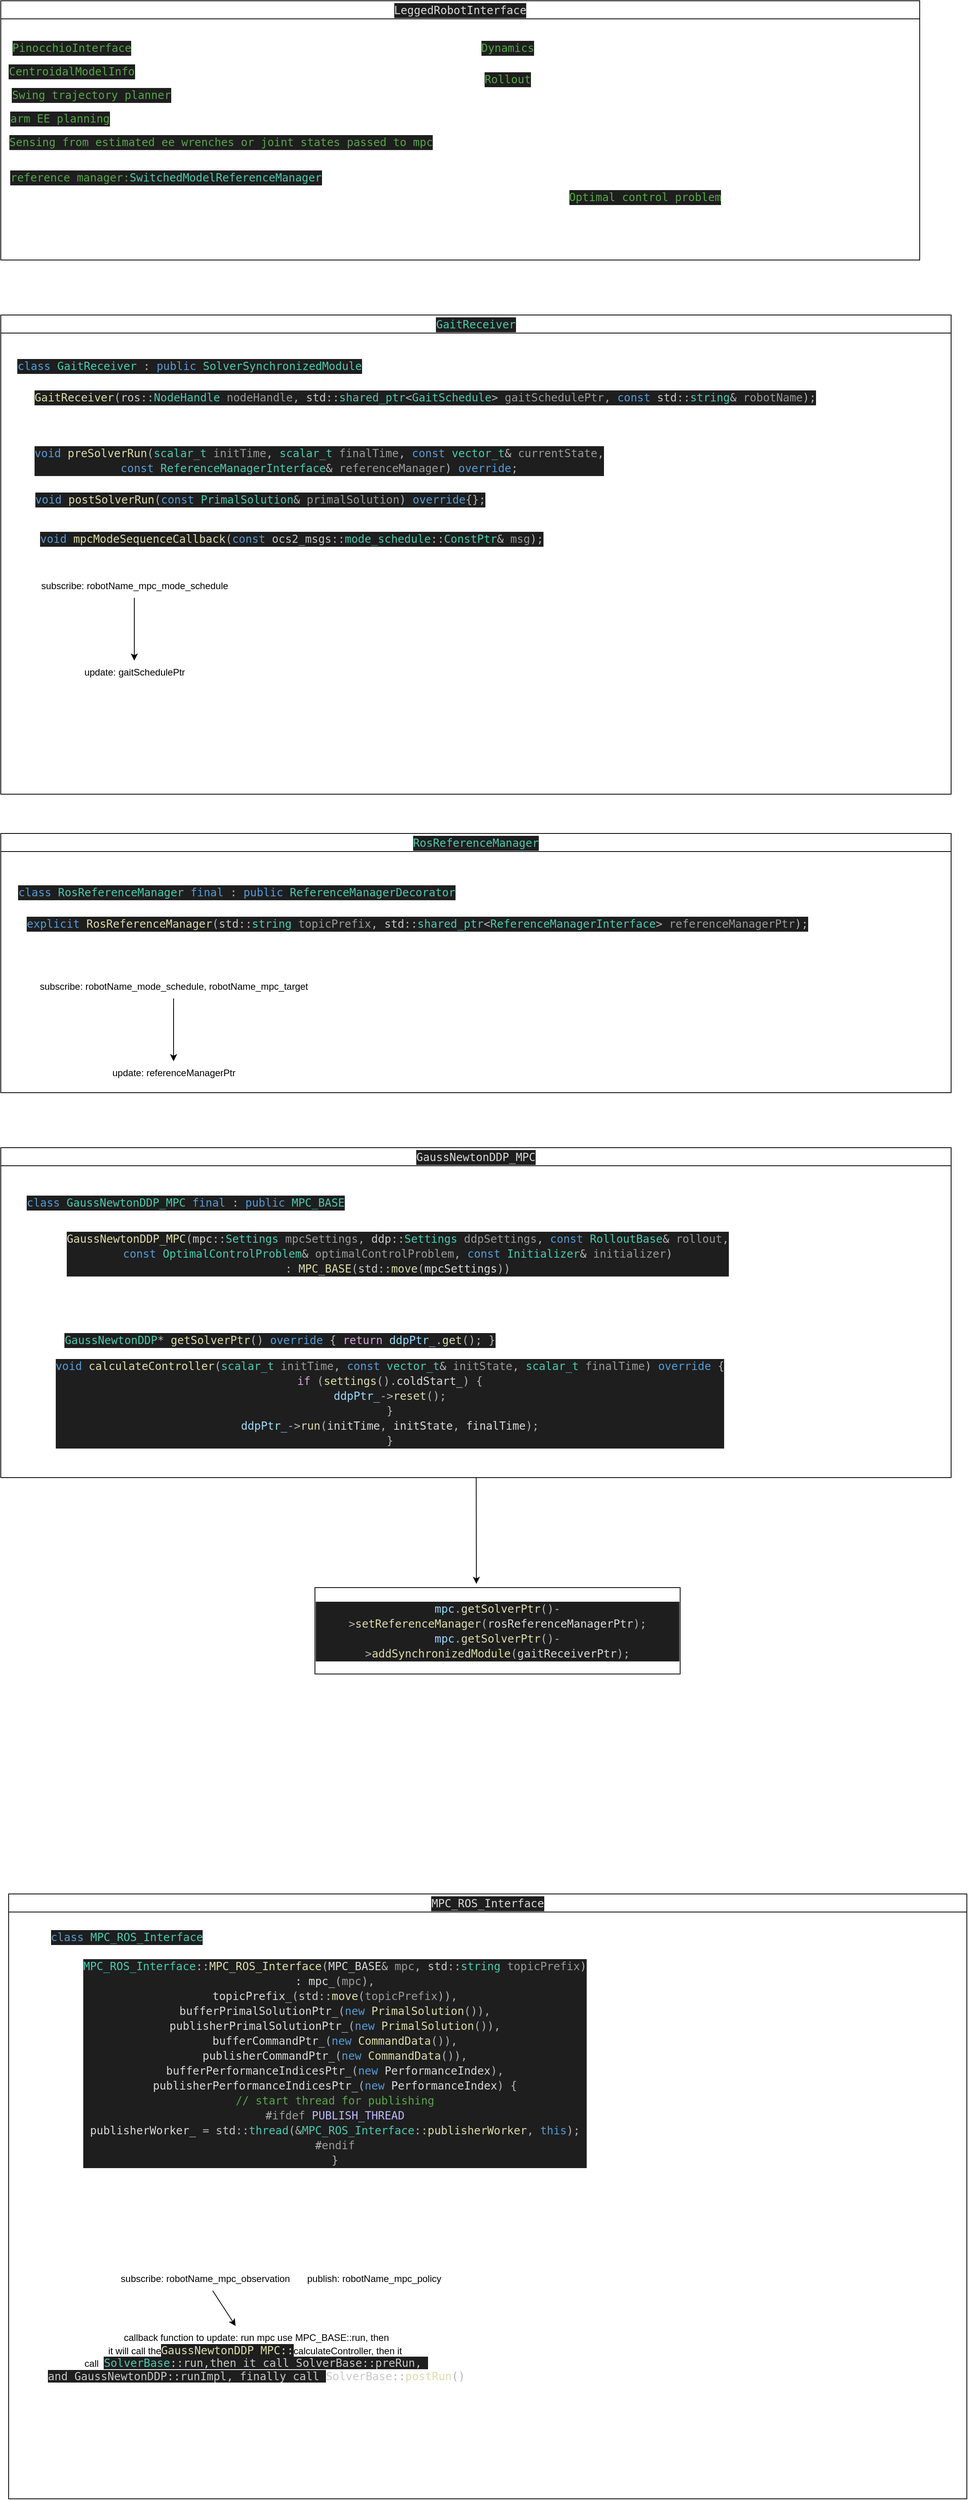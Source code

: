 <mxfile>
    <diagram id="Jr2po6oYOdZxztfIEDCP" name="Page-1">
        <mxGraphModel dx="1822" dy="617" grid="1" gridSize="10" guides="1" tooltips="1" connect="1" arrows="1" fold="1" page="1" pageScale="1" pageWidth="850" pageHeight="1100" math="0" shadow="0">
            <root>
                <mxCell id="0"/>
                <mxCell id="1" parent="0"/>
                <mxCell id="23" value="&lt;div style=&quot;color: rgb(218, 218, 218); background-color: rgb(30, 30, 30); font-family: &amp;quot;Droid Sans Mono&amp;quot;, &amp;quot;monospace&amp;quot;, monospace; font-weight: normal; font-size: 14px; line-height: 19px;&quot;&gt;LeggedRobotInterface&lt;/div&gt;" style="swimlane;whiteSpace=wrap;html=1;" vertex="1" parent="1">
                    <mxGeometry x="-630" y="150" width="1170" height="330" as="geometry"/>
                </mxCell>
                <mxCell id="24" value="&lt;div style=&quot;color: rgb(218, 218, 218); background-color: rgb(30, 30, 30); font-family: &amp;quot;Droid Sans Mono&amp;quot;, &amp;quot;monospace&amp;quot;, monospace; font-size: 14px; line-height: 19px;&quot;&gt;&lt;span style=&quot;color: #57a64a;&quot;&gt;PinocchioInterface&lt;/span&gt;&lt;/div&gt;" style="text;html=1;align=center;verticalAlign=middle;resizable=0;points=[];autosize=1;strokeColor=none;fillColor=none;" vertex="1" parent="23">
                    <mxGeometry y="45" width="180" height="30" as="geometry"/>
                </mxCell>
                <mxCell id="26" value="&lt;div style=&quot;color: rgb(218, 218, 218); background-color: rgb(30, 30, 30); font-family: &amp;quot;Droid Sans Mono&amp;quot;, &amp;quot;monospace&amp;quot;, monospace; font-size: 14px; line-height: 19px;&quot;&gt;&lt;span style=&quot;color: #57a64a;&quot;&gt;CentroidalModelInfo&lt;/span&gt;&lt;/div&gt;" style="text;html=1;align=center;verticalAlign=middle;resizable=0;points=[];autosize=1;strokeColor=none;fillColor=none;" vertex="1" parent="23">
                    <mxGeometry y="75" width="180" height="30" as="geometry"/>
                </mxCell>
                <mxCell id="27" value="&lt;div style=&quot;color: rgb(218, 218, 218); background-color: rgb(30, 30, 30); font-family: &amp;quot;Droid Sans Mono&amp;quot;, &amp;quot;monospace&amp;quot;, monospace; font-size: 14px; line-height: 19px;&quot;&gt;&lt;span style=&quot;color: #57a64a;&quot;&gt;Swing trajectory planner&lt;/span&gt;&lt;/div&gt;" style="text;html=1;align=center;verticalAlign=middle;resizable=0;points=[];autosize=1;strokeColor=none;fillColor=none;" vertex="1" parent="23">
                    <mxGeometry y="105" width="230" height="30" as="geometry"/>
                </mxCell>
                <mxCell id="28" value="&lt;div style=&quot;color: rgb(218, 218, 218); background-color: rgb(30, 30, 30); font-family: &amp;quot;Droid Sans Mono&amp;quot;, &amp;quot;monospace&amp;quot;, monospace; font-size: 14px; line-height: 19px;&quot;&gt;&lt;span style=&quot;color: #57a64a;&quot;&gt;arm EE planning&lt;/span&gt;&lt;/div&gt;" style="text;html=1;align=center;verticalAlign=middle;resizable=0;points=[];autosize=1;strokeColor=none;fillColor=none;" vertex="1" parent="23">
                    <mxGeometry y="135" width="150" height="30" as="geometry"/>
                </mxCell>
                <mxCell id="29" value="&lt;div style=&quot;color: rgb(218, 218, 218); background-color: rgb(30, 30, 30); font-family: &amp;quot;Droid Sans Mono&amp;quot;, &amp;quot;monospace&amp;quot;, monospace; font-size: 14px; line-height: 19px;&quot;&gt;&lt;span style=&quot;color: #57a64a;&quot;&gt;Sensing from estimated ee wrenches or joint states passed to mpc&lt;/span&gt;&lt;/div&gt;" style="text;html=1;align=center;verticalAlign=middle;resizable=0;points=[];autosize=1;strokeColor=none;fillColor=none;" vertex="1" parent="23">
                    <mxGeometry y="165" width="560" height="30" as="geometry"/>
                </mxCell>
                <mxCell id="30" value="&lt;div style=&quot;color: rgb(218, 218, 218); background-color: rgb(30, 30, 30); font-family: &amp;quot;Droid Sans Mono&amp;quot;, &amp;quot;monospace&amp;quot;, monospace; font-size: 14px; line-height: 19px;&quot;&gt;&lt;span style=&quot;color: #57a64a;&quot;&gt;reference manager:&lt;/span&gt;&lt;span style=&quot;color: rgb(78, 201, 176);&quot;&gt;SwitchedModelReferenceManager&lt;/span&gt;&lt;/div&gt;" style="text;html=1;align=center;verticalAlign=middle;resizable=0;points=[];autosize=1;strokeColor=none;fillColor=none;" vertex="1" parent="23">
                    <mxGeometry y="210" width="420" height="30" as="geometry"/>
                </mxCell>
                <mxCell id="32" value="&lt;div style=&quot;color: rgb(218, 218, 218); background-color: rgb(30, 30, 30); font-family: &amp;quot;Droid Sans Mono&amp;quot;, &amp;quot;monospace&amp;quot;, monospace; font-size: 14px; line-height: 19px;&quot;&gt;&lt;span style=&quot;color: #57a64a;&quot;&gt;Dynamics&lt;/span&gt;&lt;/div&gt;" style="text;html=1;align=center;verticalAlign=middle;resizable=0;points=[];autosize=1;strokeColor=none;fillColor=none;" vertex="1" parent="23">
                    <mxGeometry x="600" y="45" width="90" height="30" as="geometry"/>
                </mxCell>
                <mxCell id="34" value="&lt;div style=&quot;color: rgb(218, 218, 218); background-color: rgb(30, 30, 30); font-family: &amp;quot;Droid Sans Mono&amp;quot;, &amp;quot;monospace&amp;quot;, monospace; font-size: 14px; line-height: 19px;&quot;&gt;&lt;span style=&quot;color: #57a64a;&quot;&gt;Rollout&lt;/span&gt;&lt;/div&gt;" style="text;html=1;align=center;verticalAlign=middle;resizable=0;points=[];autosize=1;strokeColor=none;fillColor=none;" vertex="1" parent="23">
                    <mxGeometry x="605" y="85" width="80" height="30" as="geometry"/>
                </mxCell>
                <mxCell id="31" value="&lt;div style=&quot;color: rgb(218, 218, 218); background-color: rgb(30, 30, 30); font-family: &amp;quot;Droid Sans Mono&amp;quot;, &amp;quot;monospace&amp;quot;, monospace; font-size: 14px; line-height: 19px;&quot;&gt;&lt;span style=&quot;color: #57a64a;&quot;&gt;Optimal control problem&lt;/span&gt;&lt;/div&gt;" style="text;html=1;align=center;verticalAlign=middle;resizable=0;points=[];autosize=1;strokeColor=none;fillColor=none;" vertex="1" parent="1">
                    <mxGeometry x="80" y="385" width="220" height="30" as="geometry"/>
                </mxCell>
                <mxCell id="35" value="&lt;div style=&quot;color: rgb(218, 218, 218); background-color: rgb(30, 30, 30); font-family: &amp;quot;Droid Sans Mono&amp;quot;, &amp;quot;monospace&amp;quot;, monospace; font-weight: normal; font-size: 14px; line-height: 19px;&quot;&gt;&lt;span style=&quot;color: #4ec9b0;&quot;&gt;GaitReceiver&lt;/span&gt;&lt;/div&gt;" style="swimlane;whiteSpace=wrap;html=1;" vertex="1" parent="1">
                    <mxGeometry x="-630" y="550" width="1210" height="610" as="geometry"/>
                </mxCell>
                <mxCell id="36" value="&lt;div style=&quot;color: rgb(218, 218, 218); background-color: rgb(30, 30, 30); font-family: &amp;quot;Droid Sans Mono&amp;quot;, &amp;quot;monospace&amp;quot;, monospace; font-size: 14px; line-height: 19px;&quot;&gt;&lt;span style=&quot;color: #569cd6;&quot;&gt;class&lt;/span&gt; &lt;span style=&quot;color: #4ec9b0;&quot;&gt;GaitReceiver&lt;/span&gt; &lt;span style=&quot;color: #b4b4b4;&quot;&gt;:&lt;/span&gt; &lt;span style=&quot;color: #569cd6;&quot;&gt;public&lt;/span&gt; &lt;span style=&quot;color: #4ec9b0;&quot;&gt;SolverSynchronizedModule&lt;/span&gt;&lt;/div&gt;" style="text;html=1;align=center;verticalAlign=middle;resizable=0;points=[];autosize=1;strokeColor=none;fillColor=none;" vertex="1" parent="35">
                    <mxGeometry x="10" y="50" width="460" height="30" as="geometry"/>
                </mxCell>
                <mxCell id="37" value="&lt;div style=&quot;color: rgb(218, 218, 218); background-color: rgb(30, 30, 30); font-family: &amp;quot;Droid Sans Mono&amp;quot;, &amp;quot;monospace&amp;quot;, monospace; font-size: 14px; line-height: 19px;&quot;&gt;&lt;div&gt;&lt;span style=&quot;color: #569cd6;&quot;&gt;void&lt;/span&gt; &lt;span style=&quot;color: #dcdcaa;&quot;&gt;preSolverRun&lt;/span&gt;&lt;span style=&quot;color: #b4b4b4;&quot;&gt;(&lt;/span&gt;&lt;span style=&quot;color: #4ec9b0;&quot;&gt;scalar_t&lt;/span&gt; &lt;span style=&quot;color: #9a9a9a;&quot;&gt;initTime&lt;/span&gt;&lt;span style=&quot;color: #b4b4b4;&quot;&gt;,&lt;/span&gt; &lt;span style=&quot;color: #4ec9b0;&quot;&gt;scalar_t&lt;/span&gt; &lt;span style=&quot;color: #9a9a9a;&quot;&gt;finalTime&lt;/span&gt;&lt;span style=&quot;color: #b4b4b4;&quot;&gt;,&lt;/span&gt; &lt;span style=&quot;color: #569cd6;&quot;&gt;const&lt;/span&gt; &lt;span style=&quot;color: #4ec9b0;&quot;&gt;vector_t&lt;/span&gt;&lt;span style=&quot;color: #b4b4b4;&quot;&gt;&amp;amp;&lt;/span&gt; &lt;span style=&quot;color: #9a9a9a;&quot;&gt;currentState&lt;/span&gt;&lt;span style=&quot;color: #b4b4b4;&quot;&gt;,&lt;/span&gt;&lt;/div&gt;&lt;div&gt;                    &lt;span style=&quot;color: #569cd6;&quot;&gt;const&lt;/span&gt; &lt;span style=&quot;color: #4ec9b0;&quot;&gt;ReferenceManagerInterface&lt;/span&gt;&lt;span style=&quot;color: #b4b4b4;&quot;&gt;&amp;amp;&lt;/span&gt; &lt;span style=&quot;color: #9a9a9a;&quot;&gt;referenceManager&lt;/span&gt;&lt;span style=&quot;color: #b4b4b4;&quot;&gt;)&lt;/span&gt; &lt;span style=&quot;color: #569cd6;&quot;&gt;override&lt;/span&gt;&lt;span style=&quot;color: #b4b4b4;&quot;&gt;;&lt;/span&gt;&lt;/div&gt;&lt;/div&gt;" style="text;html=1;align=center;verticalAlign=middle;resizable=0;points=[];autosize=1;strokeColor=none;fillColor=none;" vertex="1" parent="35">
                    <mxGeometry x="30" y="160" width="750" height="50" as="geometry"/>
                </mxCell>
                <mxCell id="38" value="&lt;div style=&quot;color: rgb(218, 218, 218); background-color: rgb(30, 30, 30); font-family: &amp;quot;Droid Sans Mono&amp;quot;, &amp;quot;monospace&amp;quot;, monospace; font-size: 14px; line-height: 19px;&quot;&gt;&lt;span style=&quot;color: #569cd6;&quot;&gt;void&lt;/span&gt; &lt;span style=&quot;color: #dcdcaa;&quot;&gt;postSolverRun&lt;/span&gt;&lt;span style=&quot;color: #b4b4b4;&quot;&gt;(&lt;/span&gt;&lt;span style=&quot;color: #569cd6;&quot;&gt;const&lt;/span&gt; &lt;span style=&quot;color: #4ec9b0;&quot;&gt;PrimalSolution&lt;/span&gt;&lt;span style=&quot;color: #b4b4b4;&quot;&gt;&amp;amp;&lt;/span&gt; &lt;span style=&quot;color: #9a9a9a;&quot;&gt;primalSolution&lt;/span&gt;&lt;span style=&quot;color: #b4b4b4;&quot;&gt;)&lt;/span&gt; &lt;span style=&quot;color: #569cd6;&quot;&gt;override&lt;/span&gt;&lt;span style=&quot;color: #b4b4b4;&quot;&gt;{};&lt;/span&gt;&lt;/div&gt;" style="text;html=1;align=center;verticalAlign=middle;resizable=0;points=[];autosize=1;strokeColor=none;fillColor=none;" vertex="1" parent="35">
                    <mxGeometry x="30" y="220" width="600" height="30" as="geometry"/>
                </mxCell>
                <mxCell id="39" value="&lt;div style=&quot;color: rgb(218, 218, 218); background-color: rgb(30, 30, 30); font-family: &amp;quot;Droid Sans Mono&amp;quot;, &amp;quot;monospace&amp;quot;, monospace; font-size: 14px; line-height: 19px;&quot;&gt;  &lt;span style=&quot;color: #dcdcaa;&quot;&gt;GaitReceiver&lt;/span&gt;&lt;span style=&quot;color: #b4b4b4;&quot;&gt;(&lt;/span&gt;&lt;span style=&quot;color: #c8c8c8;&quot;&gt;ros&lt;/span&gt;&lt;span style=&quot;color: #b4b4b4;&quot;&gt;::&lt;/span&gt;&lt;span style=&quot;color: #4ec9b0;&quot;&gt;NodeHandle&lt;/span&gt; &lt;span style=&quot;color: #9a9a9a;&quot;&gt;nodeHandle&lt;/span&gt;&lt;span style=&quot;color: #b4b4b4;&quot;&gt;,&lt;/span&gt; &lt;span style=&quot;color: #c8c8c8;&quot;&gt;std&lt;/span&gt;&lt;span style=&quot;color: #b4b4b4;&quot;&gt;::&lt;/span&gt;&lt;span style=&quot;color: #4ec9b0;&quot;&gt;shared_ptr&lt;/span&gt;&lt;span style=&quot;color: #b4b4b4;&quot;&gt;&amp;lt;&lt;/span&gt;&lt;span style=&quot;color: #4ec9b0;&quot;&gt;GaitSchedule&lt;/span&gt;&lt;span style=&quot;color: #b4b4b4;&quot;&gt;&amp;gt;&lt;/span&gt; &lt;span style=&quot;color: #9a9a9a;&quot;&gt;gaitSchedulePtr&lt;/span&gt;&lt;span style=&quot;color: #b4b4b4;&quot;&gt;,&lt;/span&gt; &lt;span style=&quot;color: #569cd6;&quot;&gt;const&lt;/span&gt; &lt;span style=&quot;color: #c8c8c8;&quot;&gt;std&lt;/span&gt;&lt;span style=&quot;color: #b4b4b4;&quot;&gt;::&lt;/span&gt;&lt;span style=&quot;color: #4ec9b0;&quot;&gt;string&lt;/span&gt;&lt;span style=&quot;color: #b4b4b4;&quot;&gt;&amp;amp;&lt;/span&gt; &lt;span style=&quot;color: #9a9a9a;&quot;&gt;robotName&lt;/span&gt;&lt;span style=&quot;color: #b4b4b4;&quot;&gt;);&lt;/span&gt;&lt;/div&gt;" style="text;html=1;align=center;verticalAlign=middle;resizable=0;points=[];autosize=1;strokeColor=none;fillColor=none;" vertex="1" parent="35">
                    <mxGeometry x="30" y="90" width="1020" height="30" as="geometry"/>
                </mxCell>
                <mxCell id="40" value="&lt;div style=&quot;color: rgb(218, 218, 218); background-color: rgb(30, 30, 30); font-family: &amp;quot;Droid Sans Mono&amp;quot;, &amp;quot;monospace&amp;quot;, monospace; font-weight: normal; font-size: 14px; line-height: 19px;&quot;&gt;&lt;div&gt;&lt;span style=&quot;color: #569cd6;&quot;&gt;void&lt;/span&gt;&lt;span style=&quot;color: #dadada;&quot;&gt; &lt;/span&gt;&lt;span style=&quot;color: #dcdcaa;&quot;&gt;mpcModeSequenceCallback&lt;/span&gt;&lt;span style=&quot;color: #b4b4b4;&quot;&gt;(&lt;/span&gt;&lt;span style=&quot;color: #569cd6;&quot;&gt;const&lt;/span&gt;&lt;span style=&quot;color: #dadada;&quot;&gt; &lt;/span&gt;&lt;span style=&quot;color: #c8c8c8;&quot;&gt;ocs2_msgs&lt;/span&gt;&lt;span style=&quot;color: #b4b4b4;&quot;&gt;::&lt;/span&gt;&lt;span style=&quot;color: #4ec9b0;&quot;&gt;mode_schedule&lt;/span&gt;&lt;span style=&quot;color: #b4b4b4;&quot;&gt;::&lt;/span&gt;&lt;span style=&quot;color: #4ec9b0;&quot;&gt;ConstPtr&lt;/span&gt;&lt;span style=&quot;color: #b4b4b4;&quot;&gt;&amp;amp;&lt;/span&gt;&lt;span style=&quot;color: #dadada;&quot;&gt; &lt;/span&gt;&lt;span style=&quot;color: #9a9a9a;&quot;&gt;msg&lt;/span&gt;&lt;span style=&quot;color: #b4b4b4;&quot;&gt;);&lt;/span&gt;&lt;/div&gt;&lt;/div&gt;" style="text;html=1;align=center;verticalAlign=middle;resizable=0;points=[];autosize=1;strokeColor=none;fillColor=none;" vertex="1" parent="35">
                    <mxGeometry x="40" y="270" width="660" height="30" as="geometry"/>
                </mxCell>
                <mxCell id="43" value="" style="edgeStyle=none;html=1;" edge="1" parent="35" source="41" target="42">
                    <mxGeometry relative="1" as="geometry"/>
                </mxCell>
                <mxCell id="41" value="subscribe: robotName_mpc_mode_schedule" style="text;html=1;align=center;verticalAlign=middle;resizable=0;points=[];autosize=1;strokeColor=none;fillColor=none;" vertex="1" parent="35">
                    <mxGeometry x="40" y="330" width="260" height="30" as="geometry"/>
                </mxCell>
                <mxCell id="42" value="update: gaitSchedulePtr&lt;br&gt;" style="text;html=1;align=center;verticalAlign=middle;resizable=0;points=[];autosize=1;strokeColor=none;fillColor=none;" vertex="1" parent="35">
                    <mxGeometry x="95" y="440" width="150" height="30" as="geometry"/>
                </mxCell>
                <mxCell id="44" value="&lt;div style=&quot;color: rgb(218, 218, 218); background-color: rgb(30, 30, 30); font-family: &amp;quot;Droid Sans Mono&amp;quot;, &amp;quot;monospace&amp;quot;, monospace; font-weight: normal; font-size: 14px; line-height: 19px;&quot;&gt;&lt;span style=&quot;color: #4ec9b0;&quot;&gt;RosReferenceManager&lt;/span&gt;&lt;/div&gt;" style="swimlane;whiteSpace=wrap;html=1;" vertex="1" parent="1">
                    <mxGeometry x="-630" y="1210" width="1210" height="330" as="geometry"/>
                </mxCell>
                <mxCell id="45" value="&lt;div style=&quot;color: rgb(218, 218, 218); background-color: rgb(30, 30, 30); font-family: &amp;quot;Droid Sans Mono&amp;quot;, &amp;quot;monospace&amp;quot;, monospace; font-size: 14px; line-height: 19px;&quot;&gt;&lt;span style=&quot;color: #569cd6;&quot;&gt;class&lt;/span&gt; &lt;span style=&quot;color: #4ec9b0;&quot;&gt;RosReferenceManager&lt;/span&gt; &lt;span style=&quot;color: #569cd6;&quot;&gt;final&lt;/span&gt; &lt;span style=&quot;color: #b4b4b4;&quot;&gt;:&lt;/span&gt; &lt;span style=&quot;color: #569cd6;&quot;&gt;public&lt;/span&gt; &lt;span style=&quot;color: #4ec9b0;&quot;&gt;ReferenceManagerDecorator&lt;/span&gt;&lt;/div&gt;" style="text;html=1;align=center;verticalAlign=middle;resizable=0;points=[];autosize=1;strokeColor=none;fillColor=none;" vertex="1" parent="44">
                    <mxGeometry x="10" y="60" width="580" height="30" as="geometry"/>
                </mxCell>
                <mxCell id="46" value="&lt;div style=&quot;color: rgb(218, 218, 218); background-color: rgb(30, 30, 30); font-family: &amp;quot;Droid Sans Mono&amp;quot;, &amp;quot;monospace&amp;quot;, monospace; font-size: 14px; line-height: 19px;&quot;&gt;  &lt;span style=&quot;color: #569cd6;&quot;&gt;explicit&lt;/span&gt; &lt;span style=&quot;color: #dcdcaa;&quot;&gt;RosReferenceManager&lt;/span&gt;&lt;span style=&quot;color: #b4b4b4;&quot;&gt;(&lt;/span&gt;&lt;span style=&quot;color: #c8c8c8;&quot;&gt;std&lt;/span&gt;&lt;span style=&quot;color: #b4b4b4;&quot;&gt;::&lt;/span&gt;&lt;span style=&quot;color: #4ec9b0;&quot;&gt;string&lt;/span&gt; &lt;span style=&quot;color: #9a9a9a;&quot;&gt;topicPrefix&lt;/span&gt;&lt;span style=&quot;color: #b4b4b4;&quot;&gt;,&lt;/span&gt; &lt;span style=&quot;color: #c8c8c8;&quot;&gt;std&lt;/span&gt;&lt;span style=&quot;color: #b4b4b4;&quot;&gt;::&lt;/span&gt;&lt;span style=&quot;color: #4ec9b0;&quot;&gt;shared_ptr&lt;/span&gt;&lt;span style=&quot;color: #b4b4b4;&quot;&gt;&amp;lt;&lt;/span&gt;&lt;span style=&quot;color: #4ec9b0;&quot;&gt;ReferenceManagerInterface&lt;/span&gt;&lt;span style=&quot;color: #b4b4b4;&quot;&gt;&amp;gt;&lt;/span&gt; &lt;span style=&quot;color: #9a9a9a;&quot;&gt;referenceManagerPtr&lt;/span&gt;&lt;span style=&quot;color: #b4b4b4;&quot;&gt;);&lt;/span&gt;&lt;/div&gt;" style="text;html=1;align=center;verticalAlign=middle;resizable=0;points=[];autosize=1;strokeColor=none;fillColor=none;" vertex="1" parent="44">
                    <mxGeometry x="20" y="100" width="1020" height="30" as="geometry"/>
                </mxCell>
                <mxCell id="50" value="" style="edgeStyle=none;html=1;" edge="1" parent="44" source="47" target="49">
                    <mxGeometry relative="1" as="geometry"/>
                </mxCell>
                <mxCell id="47" value="subscribe: robotName_mode_schedule, robotName_mpc_target" style="text;html=1;align=center;verticalAlign=middle;resizable=0;points=[];autosize=1;strokeColor=none;fillColor=none;" vertex="1" parent="44">
                    <mxGeometry x="40" y="180" width="360" height="30" as="geometry"/>
                </mxCell>
                <mxCell id="49" value="update: referenceManagerPtr" style="text;html=1;align=center;verticalAlign=middle;resizable=0;points=[];autosize=1;strokeColor=none;fillColor=none;" vertex="1" parent="44">
                    <mxGeometry x="130" y="290" width="180" height="30" as="geometry"/>
                </mxCell>
                <mxCell id="60" value="" style="edgeStyle=none;html=1;entryX=0.442;entryY=-0.043;entryDx=0;entryDy=0;entryPerimeter=0;" edge="1" parent="1" source="52" target="59">
                    <mxGeometry relative="1" as="geometry"/>
                </mxCell>
                <mxCell id="52" value="&lt;div style=&quot;color: rgb(218, 218, 218); background-color: rgb(30, 30, 30); font-family: &amp;quot;Droid Sans Mono&amp;quot;, &amp;quot;monospace&amp;quot;, monospace; font-weight: normal; font-size: 14px; line-height: 19px;&quot;&gt;GaussNewtonDDP_MPC&lt;/div&gt;" style="swimlane;whiteSpace=wrap;html=1;" vertex="1" parent="1">
                    <mxGeometry x="-630" y="1610" width="1210" height="420" as="geometry"/>
                </mxCell>
                <mxCell id="54" value="&lt;div style=&quot;color: rgb(218, 218, 218); background-color: rgb(30, 30, 30); font-family: &amp;quot;Droid Sans Mono&amp;quot;, &amp;quot;monospace&amp;quot;, monospace; font-size: 14px; line-height: 19px;&quot;&gt;&lt;span style=&quot;color: #569cd6;&quot;&gt;class&lt;/span&gt; &lt;span style=&quot;color: #4ec9b0;&quot;&gt;GaussNewtonDDP_MPC&lt;/span&gt; &lt;span style=&quot;color: #569cd6;&quot;&gt;final&lt;/span&gt; &lt;span style=&quot;color: #b4b4b4;&quot;&gt;:&lt;/span&gt; &lt;span style=&quot;color: #569cd6;&quot;&gt;public&lt;/span&gt; &lt;span style=&quot;color: #4ec9b0;&quot;&gt;MPC_BASE&lt;/span&gt;&lt;/div&gt;" style="text;html=1;align=center;verticalAlign=middle;resizable=0;points=[];autosize=1;strokeColor=none;fillColor=none;" vertex="1" parent="52">
                    <mxGeometry x="20" y="55" width="430" height="30" as="geometry"/>
                </mxCell>
                <mxCell id="55" value="&lt;div style=&quot;color: rgb(218, 218, 218); background-color: rgb(30, 30, 30); font-family: &amp;quot;Droid Sans Mono&amp;quot;, &amp;quot;monospace&amp;quot;, monospace; font-size: 14px; line-height: 19px;&quot;&gt;&lt;span style=&quot;color: #4ec9b0;&quot;&gt;GaussNewtonDDP&lt;/span&gt;&lt;span style=&quot;color: #b4b4b4;&quot;&gt;*&lt;/span&gt; &lt;span style=&quot;color: #dcdcaa;&quot;&gt;getSolverPtr&lt;/span&gt;&lt;span style=&quot;color: #b4b4b4;&quot;&gt;()&lt;/span&gt; &lt;span style=&quot;color: #569cd6;&quot;&gt;override&lt;/span&gt; &lt;span style=&quot;color: #b4b4b4;&quot;&gt;{&lt;/span&gt; &lt;span style=&quot;color: #d8a0df;&quot;&gt;return&lt;/span&gt; &lt;span style=&quot;color: #9cdcfe;&quot;&gt;ddpPtr_&lt;/span&gt;&lt;span style=&quot;color: #b4b4b4;&quot;&gt;.&lt;/span&gt;&lt;span style=&quot;color: #dcdcaa;&quot;&gt;get&lt;/span&gt;&lt;span style=&quot;color: #b4b4b4;&quot;&gt;();&lt;/span&gt; &lt;span style=&quot;color: #b4b4b4;&quot;&gt;}&lt;/span&gt;&lt;/div&gt;" style="text;html=1;align=center;verticalAlign=middle;resizable=0;points=[];autosize=1;strokeColor=none;fillColor=none;" vertex="1" parent="52">
                    <mxGeometry x="70" y="230" width="570" height="30" as="geometry"/>
                </mxCell>
                <mxCell id="56" value="&lt;div style=&quot;color: rgb(218, 218, 218); background-color: rgb(30, 30, 30); font-family: &amp;quot;Droid Sans Mono&amp;quot;, &amp;quot;monospace&amp;quot;, monospace; font-size: 14px; line-height: 19px;&quot;&gt;&lt;div&gt;  &lt;span style=&quot;color: #569cd6;&quot;&gt;void&lt;/span&gt; &lt;span style=&quot;color: #dcdcaa;&quot;&gt;calculateController&lt;/span&gt;&lt;span style=&quot;color: #b4b4b4;&quot;&gt;(&lt;/span&gt;&lt;span style=&quot;color: #4ec9b0;&quot;&gt;scalar_t&lt;/span&gt; &lt;span style=&quot;color: #9a9a9a;&quot;&gt;initTime&lt;/span&gt;&lt;span style=&quot;color: #b4b4b4;&quot;&gt;,&lt;/span&gt; &lt;span style=&quot;color: #569cd6;&quot;&gt;const&lt;/span&gt; &lt;span style=&quot;color: #4ec9b0;&quot;&gt;vector_t&lt;/span&gt;&lt;span style=&quot;color: #b4b4b4;&quot;&gt;&amp;amp;&lt;/span&gt; &lt;span style=&quot;color: #9a9a9a;&quot;&gt;initState&lt;/span&gt;&lt;span style=&quot;color: #b4b4b4;&quot;&gt;,&lt;/span&gt; &lt;span style=&quot;color: #4ec9b0;&quot;&gt;scalar_t&lt;/span&gt; &lt;span style=&quot;color: #9a9a9a;&quot;&gt;finalTime&lt;/span&gt;&lt;span style=&quot;color: #b4b4b4;&quot;&gt;)&lt;/span&gt; &lt;span style=&quot;color: #569cd6;&quot;&gt;override&lt;/span&gt; &lt;span style=&quot;color: #b4b4b4;&quot;&gt;{&lt;/span&gt;&lt;/div&gt;&lt;div&gt;    &lt;span style=&quot;color: #d8a0df;&quot;&gt;if&lt;/span&gt; &lt;span style=&quot;color: #b4b4b4;&quot;&gt;(&lt;/span&gt;&lt;span style=&quot;color: #dcdcaa;&quot;&gt;settings&lt;/span&gt;&lt;span style=&quot;color: #b4b4b4;&quot;&gt;().&lt;/span&gt;coldStart_&lt;span style=&quot;color: #b4b4b4;&quot;&gt;)&lt;/span&gt; &lt;span style=&quot;color: #b4b4b4;&quot;&gt;{&lt;/span&gt;&lt;/div&gt;&lt;div&gt;      &lt;span style=&quot;color: #9cdcfe;&quot;&gt;ddpPtr_&lt;/span&gt;&lt;span style=&quot;color: #b4b4b4;&quot;&gt;-&amp;gt;&lt;/span&gt;&lt;span style=&quot;color: #dcdcaa;&quot;&gt;reset&lt;/span&gt;&lt;span style=&quot;color: #b4b4b4;&quot;&gt;();&lt;/span&gt;&lt;/div&gt;&lt;div&gt;    &lt;span style=&quot;color: #b4b4b4;&quot;&gt;}&lt;/span&gt;&lt;/div&gt;&lt;div&gt;    &lt;span style=&quot;color: #9cdcfe;&quot;&gt;ddpPtr_&lt;/span&gt;&lt;span style=&quot;color: #b4b4b4;&quot;&gt;-&amp;gt;&lt;/span&gt;&lt;span style=&quot;color: #dcdcaa;&quot;&gt;run&lt;/span&gt;&lt;span style=&quot;color: #b4b4b4;&quot;&gt;(&lt;/span&gt;initTime&lt;span style=&quot;color: #b4b4b4;&quot;&gt;,&lt;/span&gt; initState&lt;span style=&quot;color: #b4b4b4;&quot;&gt;,&lt;/span&gt; finalTime&lt;span style=&quot;color: #b4b4b4;&quot;&gt;);&lt;/span&gt;&lt;/div&gt;&lt;div&gt;  &lt;span style=&quot;color: #b4b4b4;&quot;&gt;}&lt;/span&gt;&lt;/div&gt;&lt;/div&gt;" style="text;html=1;align=center;verticalAlign=middle;resizable=0;points=[];autosize=1;strokeColor=none;fillColor=none;" vertex="1" parent="52">
                    <mxGeometry x="60" y="260" width="870" height="130" as="geometry"/>
                </mxCell>
                <mxCell id="57" value="&lt;div style=&quot;color: rgb(218, 218, 218); background-color: rgb(30, 30, 30); font-family: &amp;quot;Droid Sans Mono&amp;quot;, &amp;quot;monospace&amp;quot;, monospace; font-size: 14px; line-height: 19px;&quot;&gt;&lt;div&gt;  &lt;span style=&quot;color: #dcdcaa;&quot;&gt;GaussNewtonDDP_MPC&lt;/span&gt;&lt;span style=&quot;color: #b4b4b4;&quot;&gt;(&lt;/span&gt;&lt;span style=&quot;color: #c8c8c8;&quot;&gt;mpc&lt;/span&gt;&lt;span style=&quot;color: #b4b4b4;&quot;&gt;::&lt;/span&gt;&lt;span style=&quot;color: #4ec9b0;&quot;&gt;Settings&lt;/span&gt; &lt;span style=&quot;color: #9a9a9a;&quot;&gt;mpcSettings&lt;/span&gt;&lt;span style=&quot;color: #b4b4b4;&quot;&gt;,&lt;/span&gt; &lt;span style=&quot;color: #c8c8c8;&quot;&gt;ddp&lt;/span&gt;&lt;span style=&quot;color: #b4b4b4;&quot;&gt;::&lt;/span&gt;&lt;span style=&quot;color: #4ec9b0;&quot;&gt;Settings&lt;/span&gt; &lt;span style=&quot;color: #9a9a9a;&quot;&gt;ddpSettings&lt;/span&gt;&lt;span style=&quot;color: #b4b4b4;&quot;&gt;,&lt;/span&gt; &lt;span style=&quot;color: #569cd6;&quot;&gt;const&lt;/span&gt; &lt;span style=&quot;color: #4ec9b0;&quot;&gt;RolloutBase&lt;/span&gt;&lt;span style=&quot;color: #b4b4b4;&quot;&gt;&amp;amp;&lt;/span&gt; &lt;span style=&quot;color: #9a9a9a;&quot;&gt;rollout&lt;/span&gt;&lt;span style=&quot;color: #b4b4b4;&quot;&gt;,&lt;/span&gt;&lt;/div&gt;&lt;div&gt;                     &lt;span style=&quot;color: #569cd6;&quot;&gt;const&lt;/span&gt; &lt;span style=&quot;color: #4ec9b0;&quot;&gt;OptimalControlProblem&lt;/span&gt;&lt;span style=&quot;color: #b4b4b4;&quot;&gt;&amp;amp;&lt;/span&gt; &lt;span style=&quot;color: #9a9a9a;&quot;&gt;optimalControlProblem&lt;/span&gt;&lt;span style=&quot;color: #b4b4b4;&quot;&gt;,&lt;/span&gt; &lt;span style=&quot;color: #569cd6;&quot;&gt;const&lt;/span&gt; &lt;span style=&quot;color: #4ec9b0;&quot;&gt;Initializer&lt;/span&gt;&lt;span style=&quot;color: #b4b4b4;&quot;&gt;&amp;amp;&lt;/span&gt; &lt;span style=&quot;color: #9a9a9a;&quot;&gt;initializer&lt;/span&gt;&lt;span style=&quot;color: #b4b4b4;&quot;&gt;)&lt;/span&gt;&lt;/div&gt;&lt;div&gt;      &lt;span style=&quot;color: #b4b4b4;&quot;&gt;:&lt;/span&gt; &lt;span style=&quot;color: #dcdcaa;&quot;&gt;MPC_BASE&lt;/span&gt;&lt;span style=&quot;color: #b4b4b4;&quot;&gt;(&lt;/span&gt;&lt;span style=&quot;color: #c8c8c8;&quot;&gt;std&lt;/span&gt;&lt;span style=&quot;color: #b4b4b4;&quot;&gt;::&lt;/span&gt;&lt;span style=&quot;color: #dcdcaa;&quot;&gt;move&lt;/span&gt;&lt;span style=&quot;color: #b4b4b4;&quot;&gt;(&lt;/span&gt;mpcSettings&lt;span style=&quot;color: #b4b4b4;&quot;&gt;))&lt;/span&gt; &lt;/div&gt;&lt;/div&gt;" style="text;html=1;align=center;verticalAlign=middle;resizable=0;points=[];autosize=1;strokeColor=none;fillColor=none;" vertex="1" parent="52">
                    <mxGeometry x="70" y="100" width="870" height="70" as="geometry"/>
                </mxCell>
                <mxCell id="59" value="&lt;div style=&quot;color: rgb(218, 218, 218); background-color: rgb(30, 30, 30); font-family: &amp;quot;Droid Sans Mono&amp;quot;, &amp;quot;monospace&amp;quot;, monospace; font-weight: normal; font-size: 14px; line-height: 19px;&quot;&gt;&lt;div&gt;  &lt;span style=&quot;color: #9cdcfe;&quot;&gt;mpc&lt;/span&gt;&lt;span style=&quot;color: #b4b4b4;&quot;&gt;.&lt;/span&gt;&lt;span style=&quot;color: #dcdcaa;&quot;&gt;getSolverPtr&lt;/span&gt;&lt;span style=&quot;color: #b4b4b4;&quot;&gt;()-&amp;gt;&lt;/span&gt;&lt;span style=&quot;color: #dcdcaa;&quot;&gt;setReferenceManager&lt;/span&gt;&lt;span style=&quot;color: #b4b4b4;&quot;&gt;(&lt;/span&gt;rosReferenceManagerPtr&lt;span style=&quot;color: #b4b4b4;&quot;&gt;);&lt;/span&gt;&lt;/div&gt;&lt;div&gt;&lt;div style=&quot;line-height: 19px;&quot;&gt;&lt;span style=&quot;color: #9cdcfe;&quot;&gt;mpc&lt;/span&gt;&lt;span style=&quot;color: #b4b4b4;&quot;&gt;.&lt;/span&gt;&lt;span style=&quot;color: #dcdcaa;&quot;&gt;getSolverPtr&lt;/span&gt;&lt;span style=&quot;color: #b4b4b4;&quot;&gt;()-&amp;gt;&lt;/span&gt;&lt;span style=&quot;color: #dcdcaa;&quot;&gt;addSynchronizedModule&lt;/span&gt;&lt;span style=&quot;color: #b4b4b4;&quot;&gt;(&lt;/span&gt;gaitReceiverPtr&lt;span style=&quot;color: #b4b4b4;&quot;&gt;);&lt;/span&gt;&lt;/div&gt;&lt;/div&gt;&lt;div&gt;&lt;/div&gt;&lt;/div&gt;" style="whiteSpace=wrap;html=1;fontStyle=1;startSize=23;" vertex="1" parent="1">
                    <mxGeometry x="-230" y="2170" width="465" height="110" as="geometry"/>
                </mxCell>
                <mxCell id="61" value="&lt;div style=&quot;color: rgb(218, 218, 218); background-color: rgb(30, 30, 30); font-family: &amp;quot;Droid Sans Mono&amp;quot;, &amp;quot;monospace&amp;quot;, monospace; font-weight: normal; font-size: 14px; line-height: 19px;&quot;&gt;MPC_ROS_Interface&lt;/div&gt;" style="swimlane;whiteSpace=wrap;html=1;" vertex="1" parent="1">
                    <mxGeometry x="-620" y="2560" width="1220" height="770" as="geometry"/>
                </mxCell>
                <mxCell id="62" value="&lt;div style=&quot;color: rgb(218, 218, 218); background-color: rgb(30, 30, 30); font-family: &amp;quot;Droid Sans Mono&amp;quot;, &amp;quot;monospace&amp;quot;, monospace; font-size: 14px; line-height: 19px;&quot;&gt;&lt;span style=&quot;color: #569cd6;&quot;&gt;class&lt;/span&gt; &lt;span style=&quot;color: #4ec9b0;&quot;&gt;MPC_ROS_Interface&lt;/span&gt; &lt;/div&gt;" style="text;html=1;align=center;verticalAlign=middle;resizable=0;points=[];autosize=1;strokeColor=none;fillColor=none;" vertex="1" parent="61">
                    <mxGeometry x="40" y="40" width="220" height="30" as="geometry"/>
                </mxCell>
                <mxCell id="63" value="&lt;div style=&quot;color: rgb(218, 218, 218); background-color: rgb(30, 30, 30); font-family: &amp;quot;Droid Sans Mono&amp;quot;, &amp;quot;monospace&amp;quot;, monospace; font-size: 14px; line-height: 19px;&quot;&gt;&lt;div&gt;&lt;span style=&quot;color: #4ec9b0;&quot;&gt;MPC_ROS_Interface&lt;/span&gt;&lt;span style=&quot;color: #b4b4b4;&quot;&gt;::&lt;/span&gt;&lt;span style=&quot;color: #dcdcaa;&quot;&gt;MPC_ROS_Interface&lt;/span&gt;&lt;span style=&quot;color: #b4b4b4;&quot;&gt;(&lt;/span&gt;MPC_BASE&lt;span style=&quot;color: #b4b4b4;&quot;&gt;&amp;amp;&lt;/span&gt; &lt;span style=&quot;color: #9a9a9a;&quot;&gt;mpc&lt;/span&gt;&lt;span style=&quot;color: #b4b4b4;&quot;&gt;,&lt;/span&gt; &lt;span style=&quot;color: #c8c8c8;&quot;&gt;std&lt;/span&gt;&lt;span style=&quot;color: #b4b4b4;&quot;&gt;::&lt;/span&gt;&lt;span style=&quot;color: #4ec9b0;&quot;&gt;string&lt;/span&gt; &lt;span style=&quot;color: #9a9a9a;&quot;&gt;topicPrefix&lt;/span&gt;&lt;span style=&quot;color: #b4b4b4;&quot;&gt;)&lt;/span&gt;&lt;/div&gt;&lt;div&gt;    : mpc_&lt;span style=&quot;color: #b4b4b4;&quot;&gt;(&lt;/span&gt;&lt;span style=&quot;color: #9a9a9a;&quot;&gt;mpc&lt;/span&gt;&lt;span style=&quot;color: #b4b4b4;&quot;&gt;),&lt;/span&gt;&lt;/div&gt;&lt;div&gt;      topicPrefix_&lt;span style=&quot;color: #b4b4b4;&quot;&gt;(&lt;/span&gt;&lt;span style=&quot;color: #c8c8c8;&quot;&gt;std&lt;/span&gt;&lt;span style=&quot;color: #b4b4b4;&quot;&gt;::&lt;/span&gt;&lt;span style=&quot;color: #dcdcaa;&quot;&gt;move&lt;/span&gt;&lt;span style=&quot;color: #b4b4b4;&quot;&gt;(&lt;/span&gt;&lt;span style=&quot;color: #9a9a9a;&quot;&gt;topicPrefix&lt;/span&gt;&lt;span style=&quot;color: #b4b4b4;&quot;&gt;)),&lt;/span&gt;&lt;/div&gt;&lt;div&gt;      bufferPrimalSolutionPtr_&lt;span style=&quot;color: #b4b4b4;&quot;&gt;(&lt;/span&gt;&lt;span style=&quot;color: #569cd6;&quot;&gt;new&lt;/span&gt; &lt;span style=&quot;color: #dcdcaa;&quot;&gt;PrimalSolution&lt;/span&gt;&lt;span style=&quot;color: #b4b4b4;&quot;&gt;()),&lt;/span&gt;&lt;/div&gt;&lt;div&gt;      publisherPrimalSolutionPtr_&lt;span style=&quot;color: #b4b4b4;&quot;&gt;(&lt;/span&gt;&lt;span style=&quot;color: #569cd6;&quot;&gt;new&lt;/span&gt; &lt;span style=&quot;color: #dcdcaa;&quot;&gt;PrimalSolution&lt;/span&gt;&lt;span style=&quot;color: #b4b4b4;&quot;&gt;()),&lt;/span&gt;&lt;/div&gt;&lt;div&gt;      bufferCommandPtr_&lt;span style=&quot;color: #b4b4b4;&quot;&gt;(&lt;/span&gt;&lt;span style=&quot;color: #569cd6;&quot;&gt;new&lt;/span&gt; &lt;span style=&quot;color: #dcdcaa;&quot;&gt;CommandData&lt;/span&gt;&lt;span style=&quot;color: #b4b4b4;&quot;&gt;()),&lt;/span&gt;&lt;/div&gt;&lt;div&gt;      publisherCommandPtr_&lt;span style=&quot;color: #b4b4b4;&quot;&gt;(&lt;/span&gt;&lt;span style=&quot;color: #569cd6;&quot;&gt;new&lt;/span&gt; &lt;span style=&quot;color: #dcdcaa;&quot;&gt;CommandData&lt;/span&gt;&lt;span style=&quot;color: #b4b4b4;&quot;&gt;()),&lt;/span&gt;&lt;/div&gt;&lt;div&gt;      bufferPerformanceIndicesPtr_&lt;span style=&quot;color: #b4b4b4;&quot;&gt;(&lt;/span&gt;&lt;span style=&quot;color: #569cd6;&quot;&gt;new&lt;/span&gt; PerformanceIndex&lt;span style=&quot;color: #b4b4b4;&quot;&gt;),&lt;/span&gt;&lt;/div&gt;&lt;div&gt;      publisherPerformanceIndicesPtr_&lt;span style=&quot;color: #b4b4b4;&quot;&gt;(&lt;/span&gt;&lt;span style=&quot;color: #569cd6;&quot;&gt;new&lt;/span&gt; PerformanceIndex&lt;span style=&quot;color: #b4b4b4;&quot;&gt;)&lt;/span&gt; &lt;span style=&quot;color: #b4b4b4;&quot;&gt;{&lt;/span&gt;&lt;/div&gt;&lt;div&gt;&lt;span style=&quot;color: #57a64a;&quot;&gt;  // start thread for publishing&lt;/span&gt;&lt;/div&gt;&lt;div&gt;&lt;span style=&quot;color: #b4b4b4;&quot;&gt;#&lt;/span&gt;&lt;span style=&quot;color: #9a9a9a;&quot;&gt;ifdef&lt;/span&gt;&lt;span style=&quot;color: #c8c8c8;&quot;&gt; &lt;/span&gt;&lt;span style=&quot;color: #beb7ff;&quot;&gt;PUBLISH_THREAD&lt;/span&gt;&lt;/div&gt;&lt;div&gt;  publisherWorker_ &lt;span style=&quot;color: #b4b4b4;&quot;&gt;=&lt;/span&gt; &lt;span style=&quot;color: #c8c8c8;&quot;&gt;std&lt;/span&gt;&lt;span style=&quot;color: #b4b4b4;&quot;&gt;::&lt;/span&gt;&lt;span style=&quot;color: #4ec9b0;&quot;&gt;thread&lt;/span&gt;&lt;span style=&quot;color: #b4b4b4;&quot;&gt;(&amp;amp;&lt;/span&gt;&lt;span style=&quot;color: #4ec9b0;&quot;&gt;MPC_ROS_Interface&lt;/span&gt;&lt;span style=&quot;color: #b4b4b4;&quot;&gt;::&lt;/span&gt;&lt;span style=&quot;color: #dcdcaa;&quot;&gt;publisherWorker&lt;/span&gt;&lt;span style=&quot;color: #b4b4b4;&quot;&gt;,&lt;/span&gt; &lt;span style=&quot;color: #569cd6;&quot;&gt;this&lt;/span&gt;&lt;span style=&quot;color: #b4b4b4;&quot;&gt;);&lt;/span&gt;&lt;/div&gt;&lt;div&gt;&lt;span style=&quot;color: #b4b4b4;&quot;&gt;#&lt;/span&gt;&lt;span style=&quot;color: #9a9a9a;&quot;&gt;endif&lt;/span&gt;&lt;/div&gt;&lt;div&gt;&lt;span style=&quot;color: #b4b4b4;&quot;&gt;}&lt;/span&gt;&lt;/div&gt;&lt;/div&gt;" style="text;html=1;align=center;verticalAlign=middle;resizable=0;points=[];autosize=1;strokeColor=none;fillColor=none;" vertex="1" parent="61">
                    <mxGeometry x="85" y="75" width="660" height="280" as="geometry"/>
                </mxCell>
                <mxCell id="65" value="publish: robotName_mpc_policy&lt;br&gt;" style="text;html=1;align=center;verticalAlign=middle;resizable=0;points=[];autosize=1;strokeColor=none;fillColor=none;" vertex="1" parent="61">
                    <mxGeometry x="370" y="475" width="190" height="30" as="geometry"/>
                </mxCell>
                <mxCell id="66" value="callback function to update: run mpc use MPC_BASE::run, then&lt;br&gt;it will call the&lt;span style=&quot;color: rgb(220, 220, 170); background-color: rgb(30, 30, 30); font-family: &amp;quot;Droid Sans Mono&amp;quot;, &amp;quot;monospace&amp;quot;, monospace; font-size: 14px;&quot;&gt;GaussNewtonDDP_MPC::&lt;/span&gt;&lt;span style=&quot;background-color: initial;&quot;&gt;calculateController, then it&amp;nbsp;&lt;br&gt;call&amp;nbsp;&amp;nbsp;&lt;/span&gt;&lt;span style=&quot;color: rgb(78, 201, 176); background-color: rgb(30, 30, 30); font-family: &amp;quot;Droid Sans Mono&amp;quot;, &amp;quot;monospace&amp;quot;, monospace; font-size: 14px;&quot;&gt;SolverBase&lt;/span&gt;&lt;span style=&quot;background-color: rgb(30, 30, 30); color: rgb(200, 200, 200); font-family: &amp;quot;Droid Sans Mono&amp;quot;, &amp;quot;monospace&amp;quot;, monospace; font-size: 14px;&quot;&gt;::run,then it call SolverBase::preRun,&amp;nbsp;&lt;br&gt;and GaussNewtonDDP::runImpl, finally call&amp;nbsp;&lt;/span&gt;&lt;span style=&quot;font-family: &amp;quot;Droid Sans Mono&amp;quot;, &amp;quot;monospace&amp;quot;, monospace; font-size: 14px; color: rgb(200, 200, 200);&quot;&gt;SolverBase&lt;/span&gt;&lt;span style=&quot;font-family: &amp;quot;Droid Sans Mono&amp;quot;, &amp;quot;monospace&amp;quot;, monospace; font-size: 14px; color: rgb(180, 180, 180);&quot;&gt;::&lt;/span&gt;&lt;span style=&quot;font-family: &amp;quot;Droid Sans Mono&amp;quot;, &amp;quot;monospace&amp;quot;, monospace; font-size: 14px; color: rgb(220, 220, 170);&quot;&gt;postRun&lt;/span&gt;&lt;span style=&quot;font-family: &amp;quot;Droid Sans Mono&amp;quot;, &amp;quot;monospace&amp;quot;, monospace; font-size: 14px; color: rgb(180, 180, 180);&quot;&gt;()&lt;/span&gt;" style="text;html=1;align=center;verticalAlign=middle;resizable=0;points=[];autosize=1;strokeColor=none;fillColor=none;" vertex="1" parent="61">
                    <mxGeometry x="40" y="550" width="550" height="80" as="geometry"/>
                </mxCell>
                <mxCell id="67" value="" style="edgeStyle=none;html=1;" edge="1" parent="1" source="64" target="66">
                    <mxGeometry relative="1" as="geometry"/>
                </mxCell>
                <mxCell id="64" value="subscribe: robotName_mpc_observation" style="text;html=1;align=center;verticalAlign=middle;resizable=0;points=[];autosize=1;strokeColor=none;fillColor=none;" vertex="1" parent="1">
                    <mxGeometry x="-490" y="3035" width="240" height="30" as="geometry"/>
                </mxCell>
            </root>
        </mxGraphModel>
    </diagram>
</mxfile>